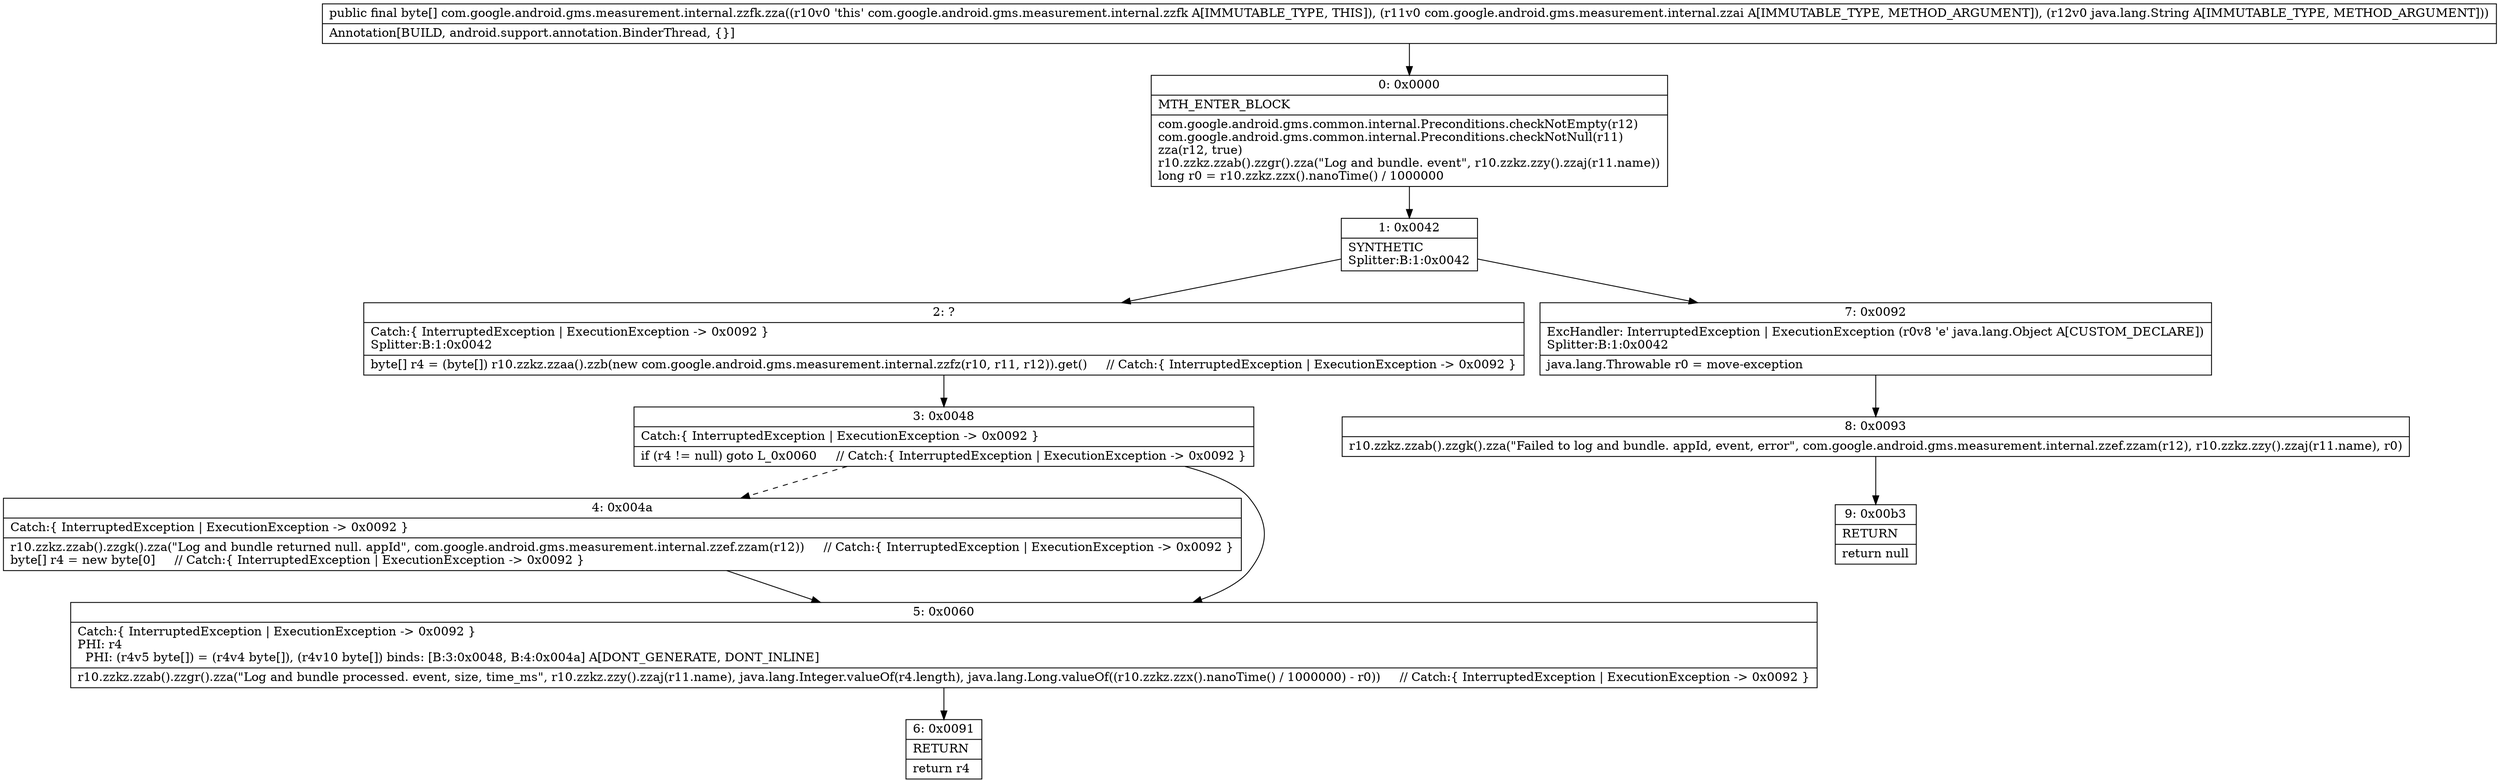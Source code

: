 digraph "CFG forcom.google.android.gms.measurement.internal.zzfk.zza(Lcom\/google\/android\/gms\/measurement\/internal\/zzai;Ljava\/lang\/String;)[B" {
Node_0 [shape=record,label="{0\:\ 0x0000|MTH_ENTER_BLOCK\l|com.google.android.gms.common.internal.Preconditions.checkNotEmpty(r12)\lcom.google.android.gms.common.internal.Preconditions.checkNotNull(r11)\lzza(r12, true)\lr10.zzkz.zzab().zzgr().zza(\"Log and bundle. event\", r10.zzkz.zzy().zzaj(r11.name))\llong r0 = r10.zzkz.zzx().nanoTime() \/ 1000000\l}"];
Node_1 [shape=record,label="{1\:\ 0x0042|SYNTHETIC\lSplitter:B:1:0x0042\l}"];
Node_2 [shape=record,label="{2\:\ ?|Catch:\{ InterruptedException \| ExecutionException \-\> 0x0092 \}\lSplitter:B:1:0x0042\l|byte[] r4 = (byte[]) r10.zzkz.zzaa().zzb(new com.google.android.gms.measurement.internal.zzfz(r10, r11, r12)).get()     \/\/ Catch:\{ InterruptedException \| ExecutionException \-\> 0x0092 \}\l}"];
Node_3 [shape=record,label="{3\:\ 0x0048|Catch:\{ InterruptedException \| ExecutionException \-\> 0x0092 \}\l|if (r4 != null) goto L_0x0060     \/\/ Catch:\{ InterruptedException \| ExecutionException \-\> 0x0092 \}\l}"];
Node_4 [shape=record,label="{4\:\ 0x004a|Catch:\{ InterruptedException \| ExecutionException \-\> 0x0092 \}\l|r10.zzkz.zzab().zzgk().zza(\"Log and bundle returned null. appId\", com.google.android.gms.measurement.internal.zzef.zzam(r12))     \/\/ Catch:\{ InterruptedException \| ExecutionException \-\> 0x0092 \}\lbyte[] r4 = new byte[0]     \/\/ Catch:\{ InterruptedException \| ExecutionException \-\> 0x0092 \}\l}"];
Node_5 [shape=record,label="{5\:\ 0x0060|Catch:\{ InterruptedException \| ExecutionException \-\> 0x0092 \}\lPHI: r4 \l  PHI: (r4v5 byte[]) = (r4v4 byte[]), (r4v10 byte[]) binds: [B:3:0x0048, B:4:0x004a] A[DONT_GENERATE, DONT_INLINE]\l|r10.zzkz.zzab().zzgr().zza(\"Log and bundle processed. event, size, time_ms\", r10.zzkz.zzy().zzaj(r11.name), java.lang.Integer.valueOf(r4.length), java.lang.Long.valueOf((r10.zzkz.zzx().nanoTime() \/ 1000000) \- r0))     \/\/ Catch:\{ InterruptedException \| ExecutionException \-\> 0x0092 \}\l}"];
Node_6 [shape=record,label="{6\:\ 0x0091|RETURN\l|return r4\l}"];
Node_7 [shape=record,label="{7\:\ 0x0092|ExcHandler: InterruptedException \| ExecutionException (r0v8 'e' java.lang.Object A[CUSTOM_DECLARE])\lSplitter:B:1:0x0042\l|java.lang.Throwable r0 = move\-exception\l}"];
Node_8 [shape=record,label="{8\:\ 0x0093|r10.zzkz.zzab().zzgk().zza(\"Failed to log and bundle. appId, event, error\", com.google.android.gms.measurement.internal.zzef.zzam(r12), r10.zzkz.zzy().zzaj(r11.name), r0)\l}"];
Node_9 [shape=record,label="{9\:\ 0x00b3|RETURN\l|return null\l}"];
MethodNode[shape=record,label="{public final byte[] com.google.android.gms.measurement.internal.zzfk.zza((r10v0 'this' com.google.android.gms.measurement.internal.zzfk A[IMMUTABLE_TYPE, THIS]), (r11v0 com.google.android.gms.measurement.internal.zzai A[IMMUTABLE_TYPE, METHOD_ARGUMENT]), (r12v0 java.lang.String A[IMMUTABLE_TYPE, METHOD_ARGUMENT]))  | Annotation[BUILD, android.support.annotation.BinderThread, \{\}]\l}"];
MethodNode -> Node_0;
Node_0 -> Node_1;
Node_1 -> Node_2;
Node_1 -> Node_7;
Node_2 -> Node_3;
Node_3 -> Node_4[style=dashed];
Node_3 -> Node_5;
Node_4 -> Node_5;
Node_5 -> Node_6;
Node_7 -> Node_8;
Node_8 -> Node_9;
}

